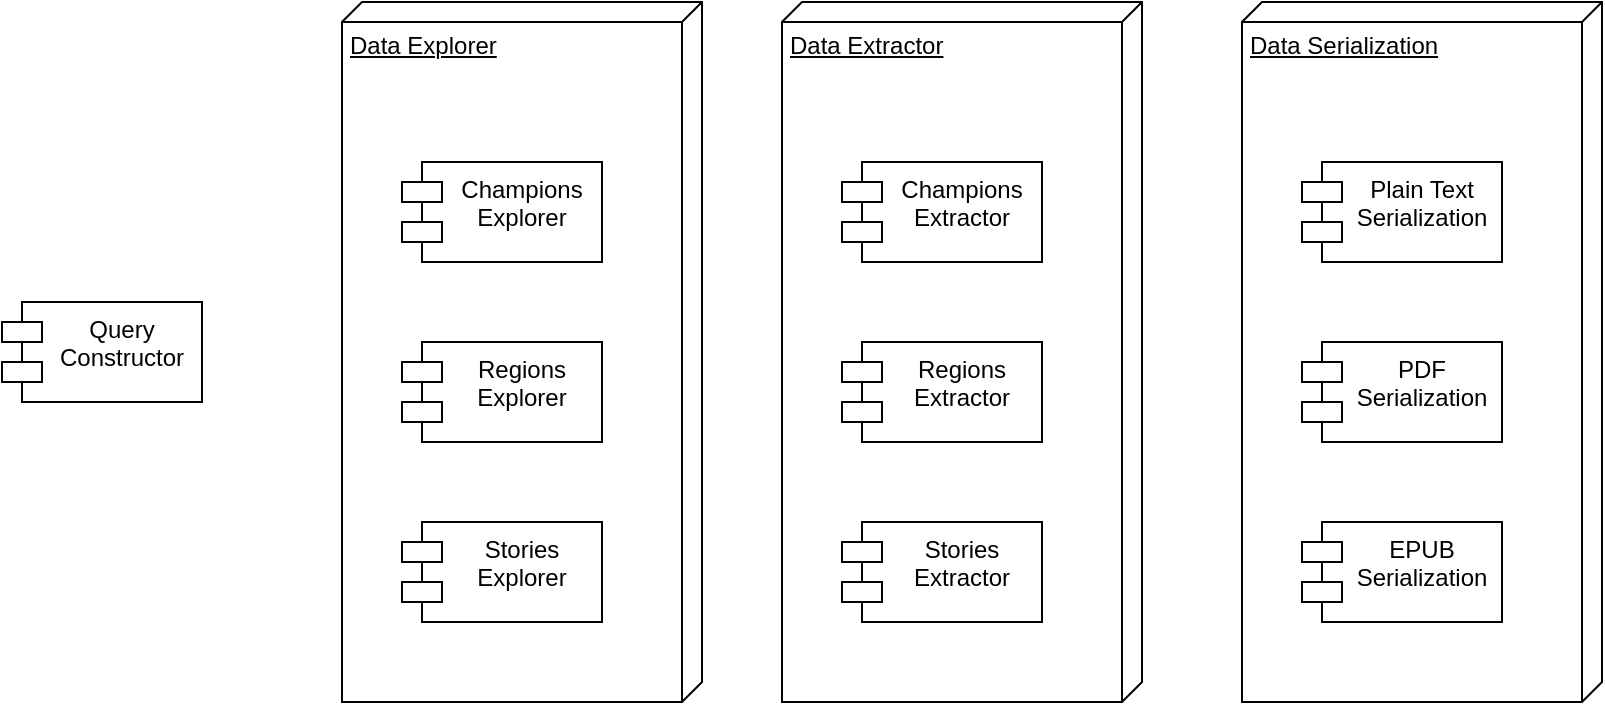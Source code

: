 <mxfile version="14.6.13" type="device"><diagram id="cRIvwtKc6FFZMqwX2kVk" name="Opt1"><mxGraphModel dx="1422" dy="807" grid="1" gridSize="10" guides="1" tooltips="1" connect="1" arrows="1" fold="1" page="1" pageScale="1" pageWidth="850" pageHeight="1100" math="0" shadow="0"><root><mxCell id="0"/><mxCell id="1" parent="0"/><mxCell id="Uwb7aPfj9ehJZKkztPVK-10" value="Data Extractor" style="verticalAlign=top;align=left;spacingTop=8;spacingLeft=2;spacingRight=12;shape=cube;size=10;direction=south;fontStyle=4;html=1;" vertex="1" parent="1"><mxGeometry x="540" y="190" width="180" height="350" as="geometry"/></mxCell><mxCell id="Uwb7aPfj9ehJZKkztPVK-9" value="Data Explorer" style="verticalAlign=top;align=left;spacingTop=8;spacingLeft=2;spacingRight=12;shape=cube;size=10;direction=south;fontStyle=4;html=1;" vertex="1" parent="1"><mxGeometry x="320" y="190" width="180" height="350" as="geometry"/></mxCell><mxCell id="Uwb7aPfj9ehJZKkztPVK-1" value="Query&#10;Constructor" style="shape=module;align=left;spacingLeft=20;align=center;verticalAlign=top;" vertex="1" parent="1"><mxGeometry x="150" y="340" width="100" height="50" as="geometry"/></mxCell><mxCell id="Uwb7aPfj9ehJZKkztPVK-2" value="Champions&#10;Explorer" style="shape=module;align=left;spacingLeft=20;align=center;verticalAlign=top;" vertex="1" parent="1"><mxGeometry x="350" y="270" width="100" height="50" as="geometry"/></mxCell><mxCell id="Uwb7aPfj9ehJZKkztPVK-3" value="Regions&#10;Explorer" style="shape=module;align=left;spacingLeft=20;align=center;verticalAlign=top;" vertex="1" parent="1"><mxGeometry x="350" y="360" width="100" height="50" as="geometry"/></mxCell><mxCell id="Uwb7aPfj9ehJZKkztPVK-4" value="Stories&#10;Explorer" style="shape=module;align=left;spacingLeft=20;align=center;verticalAlign=top;" vertex="1" parent="1"><mxGeometry x="350" y="450" width="100" height="50" as="geometry"/></mxCell><mxCell id="Uwb7aPfj9ehJZKkztPVK-6" value="Champions&#10;Extractor" style="shape=module;align=left;spacingLeft=20;align=center;verticalAlign=top;" vertex="1" parent="1"><mxGeometry x="570" y="270" width="100" height="50" as="geometry"/></mxCell><mxCell id="Uwb7aPfj9ehJZKkztPVK-7" value="Regions&#10;Extractor" style="shape=module;align=left;spacingLeft=20;align=center;verticalAlign=top;" vertex="1" parent="1"><mxGeometry x="570" y="360" width="100" height="50" as="geometry"/></mxCell><mxCell id="Uwb7aPfj9ehJZKkztPVK-8" value="Stories&#10;Extractor" style="shape=module;align=left;spacingLeft=20;align=center;verticalAlign=top;" vertex="1" parent="1"><mxGeometry x="570" y="450" width="100" height="50" as="geometry"/></mxCell><mxCell id="Uwb7aPfj9ehJZKkztPVK-11" value="Data Serialization" style="verticalAlign=top;align=left;spacingTop=8;spacingLeft=2;spacingRight=12;shape=cube;size=10;direction=south;fontStyle=4;html=1;" vertex="1" parent="1"><mxGeometry x="770" y="190" width="180" height="350" as="geometry"/></mxCell><mxCell id="Uwb7aPfj9ehJZKkztPVK-12" value="Plain Text&#10;Serialization" style="shape=module;align=left;spacingLeft=20;align=center;verticalAlign=top;" vertex="1" parent="1"><mxGeometry x="800" y="270" width="100" height="50" as="geometry"/></mxCell><mxCell id="Uwb7aPfj9ehJZKkztPVK-13" value="PDF&#10;Serialization" style="shape=module;align=left;spacingLeft=20;align=center;verticalAlign=top;" vertex="1" parent="1"><mxGeometry x="800" y="360" width="100" height="50" as="geometry"/></mxCell><mxCell id="Uwb7aPfj9ehJZKkztPVK-14" value="EPUB&#10;Serialization" style="shape=module;align=left;spacingLeft=20;align=center;verticalAlign=top;" vertex="1" parent="1"><mxGeometry x="800" y="450" width="100" height="50" as="geometry"/></mxCell></root></mxGraphModel></diagram></mxfile>